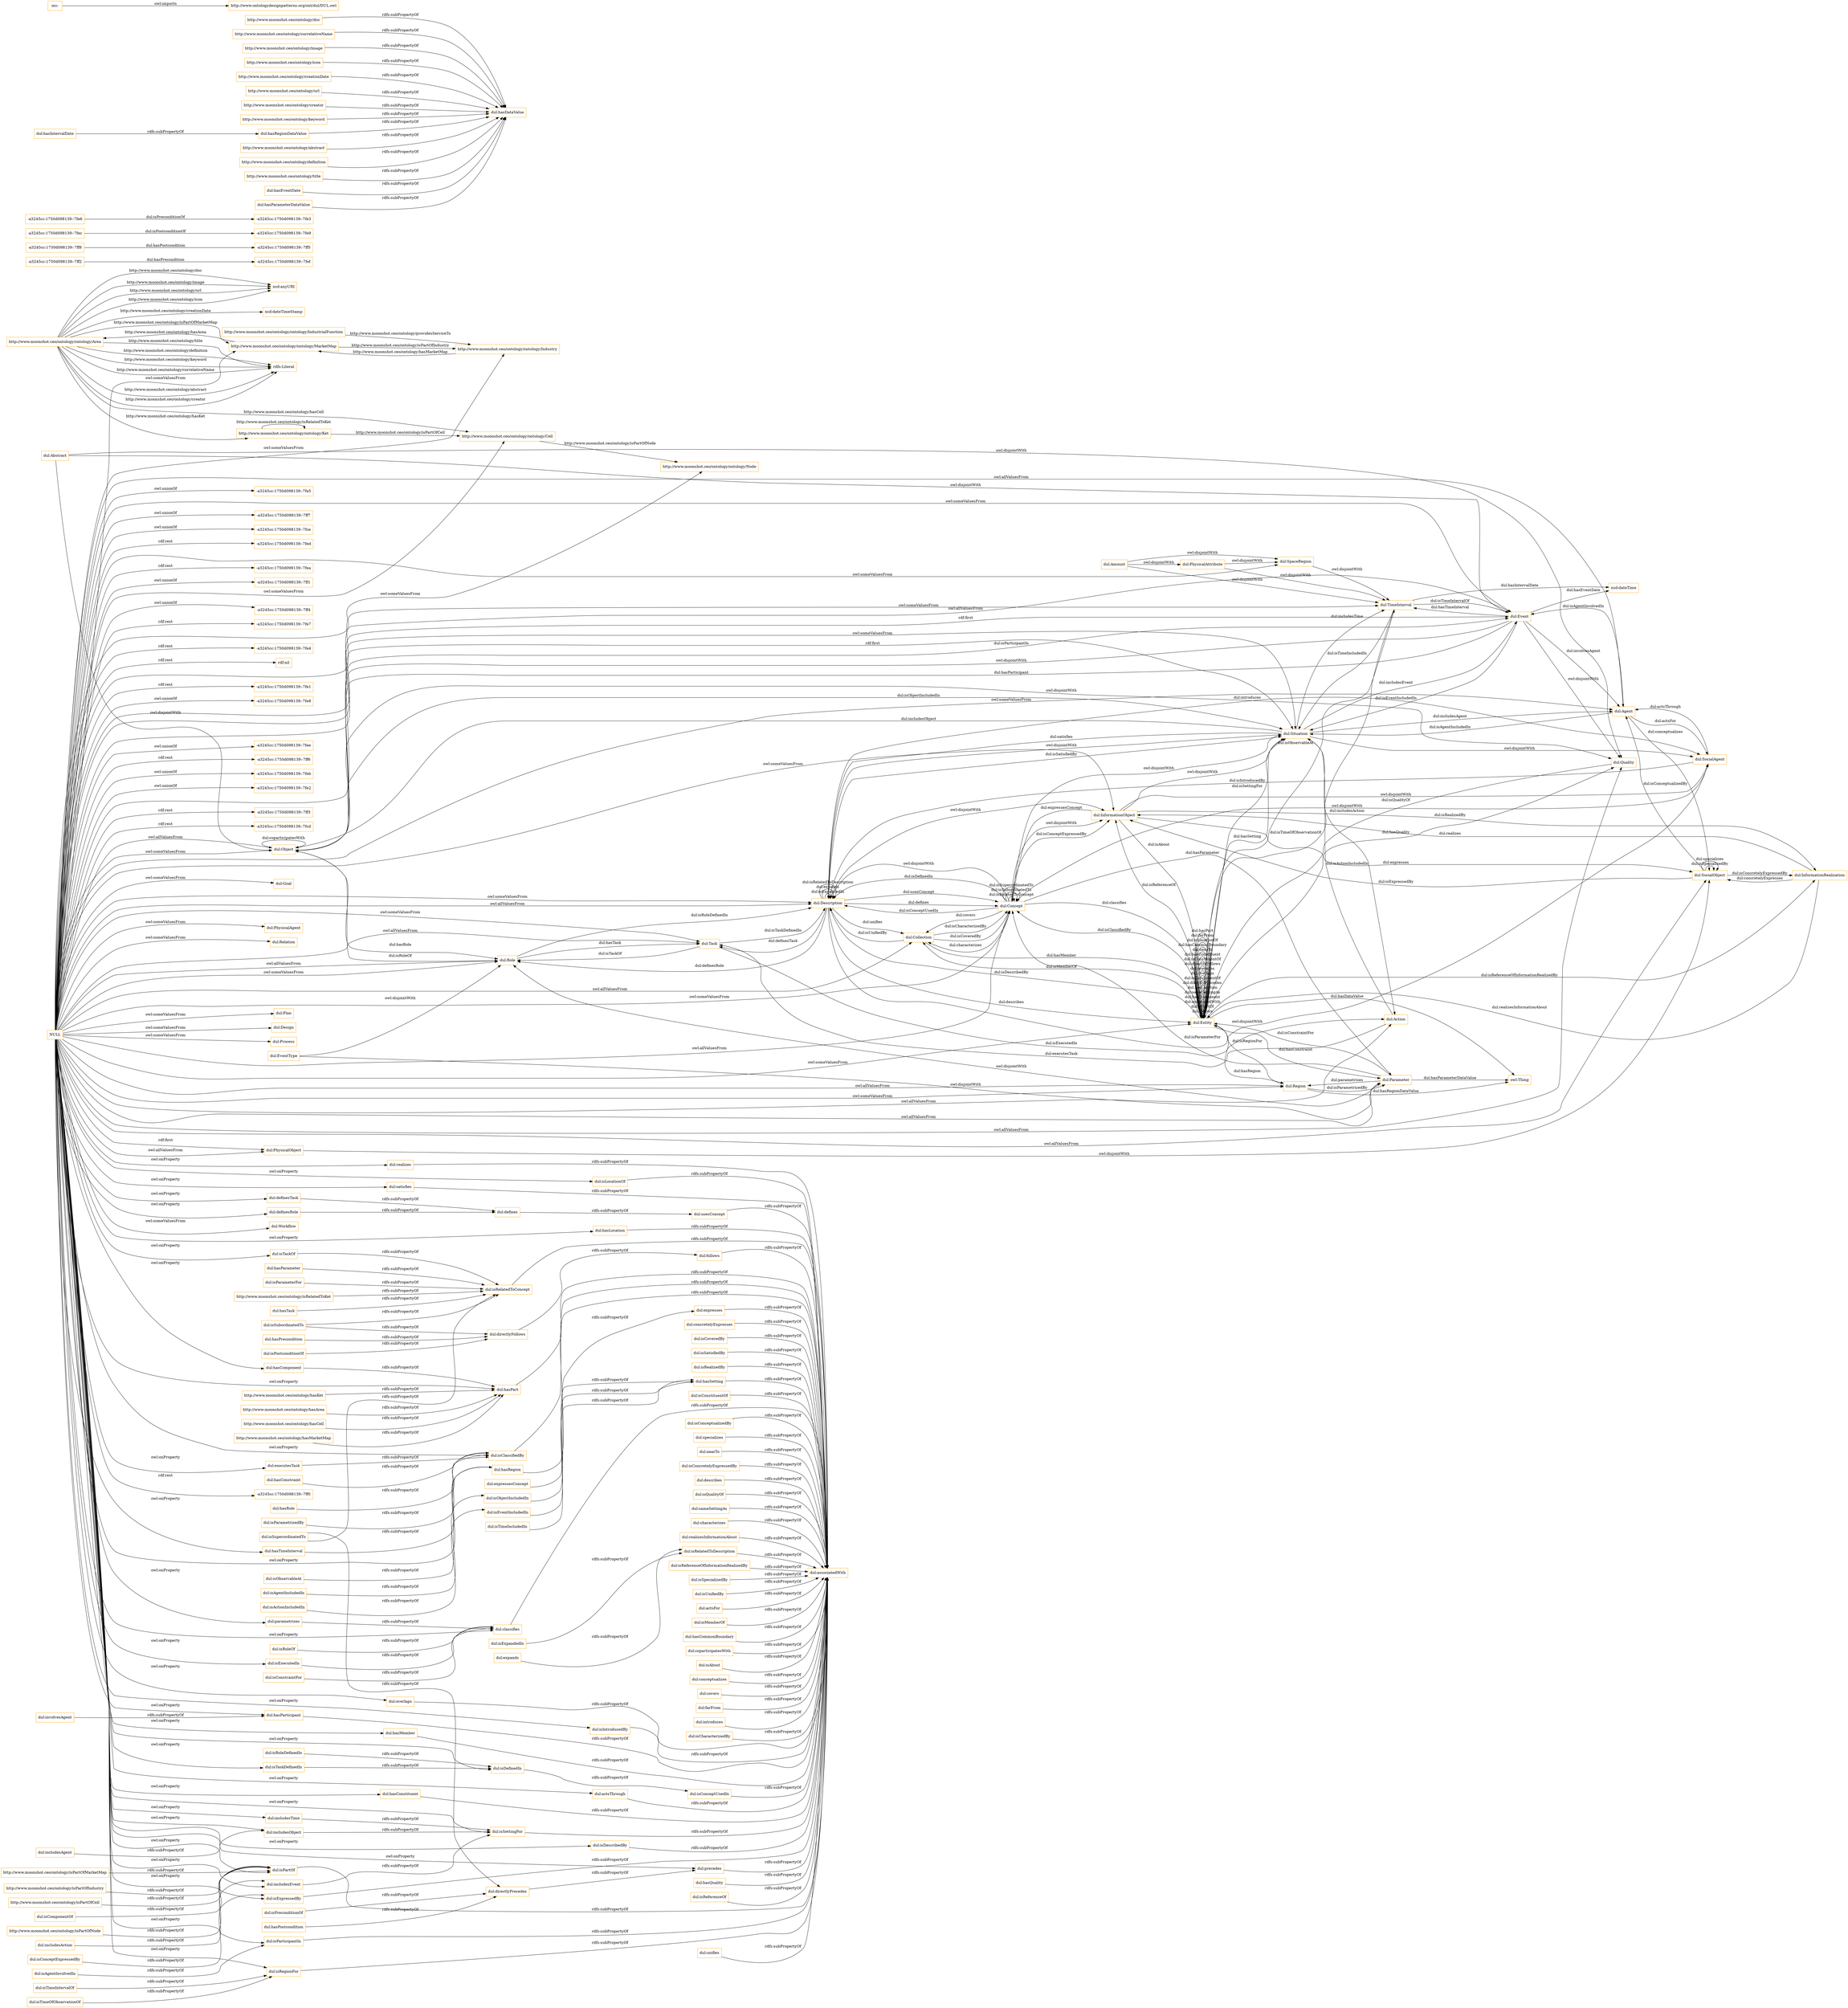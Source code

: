 digraph ar2dtool_diagram { 
rankdir=LR;
size="1501"
node [shape = rectangle, color="orange"]; "http://www.moonshot.ceo/ontology/ontology/Node" "http://www.moonshot.ceo/ontology/ontology/MarketMap" "http://www.moonshot.ceo/ontology/ontology/Ket" "http://www.moonshot.ceo/ontology/ontology/Industry" "http://www.moonshot.ceo/ontology/ontology/IndustrialFunction" "http://www.moonshot.ceo/ontology/ontology/Cell" "http://www.moonshot.ceo/ontology/ontology/Area" "dul:Goal" "dul:EventType" "dul:Object" "-a3245cc:1750d098139:-7ff2" "dul:Description" "dul:PhysicalAgent" "dul:Relation" "dul:Role" "dul:Entity" "-a3245cc:1750d098139:-7ff5" "dul:Situation" "-a3245cc:1750d098139:-7fe9" "dul:Abstract" "dul:Amount" "-a3245cc:1750d098139:-7fe3" "dul:Plan" "dul:Design" "dul:Process" "dul:Task" "dul:Quality" "dul:Action" "dul:SocialAgent" "dul:Agent" "-a3245cc:1750d098139:-7fec" "dul:Parameter" "dul:SocialObject" "dul:Concept" "dul:Event" "dul:TimeInterval" "dul:SpaceRegion" "dul:PhysicalObject" "-a3245cc:1750d098139:-7fe6" "owl:Thing" "dul:InformationRealization" "dul:PhysicalAttribute" "dul:Workflow" "dul:InformationObject" "-a3245cc:1750d098139:-7ff8" "dul:Collection" "dul:Region" "-a3245cc:1750d098139:-7fef" ; /*classes style*/
	"dul:isRelatedToConcept" -> "dul:associatedWith" [ label = "rdfs:subPropertyOf" ];
	"dul:concretelyExpresses" -> "dul:associatedWith" [ label = "rdfs:subPropertyOf" ];
	"dul:hasRegion" -> "dul:associatedWith" [ label = "rdfs:subPropertyOf" ];
	"http://www.moonshot.ceo/ontology/hasCell" -> "dul:hasPart" [ label = "rdfs:subPropertyOf" ];
	"dul:includesEvent" -> "dul:isSettingFor" [ label = "rdfs:subPropertyOf" ];
	"dul:isConstraintFor" -> "dul:classifies" [ label = "rdfs:subPropertyOf" ];
	"dul:overlaps" -> "dul:associatedWith" [ label = "rdfs:subPropertyOf" ];
	"dul:isRegionFor" -> "dul:associatedWith" [ label = "rdfs:subPropertyOf" ];
	"dul:isCoveredBy" -> "dul:associatedWith" [ label = "rdfs:subPropertyOf" ];
	"dul:PhysicalAttribute" -> "dul:TimeInterval" [ label = "owl:disjointWith" ];
	"dul:PhysicalAttribute" -> "dul:SpaceRegion" [ label = "owl:disjointWith" ];
	"dul:hasConstraint" -> "dul:isClassifiedBy" [ label = "rdfs:subPropertyOf" ];
	"dul:isSettingFor" -> "dul:associatedWith" [ label = "rdfs:subPropertyOf" ];
	"dul:isSatisfiedBy" -> "dul:associatedWith" [ label = "rdfs:subPropertyOf" ];
	"http://www.moonshot.ceo/ontology/hasMarketMap" -> "dul:hasPart" [ label = "rdfs:subPropertyOf" ];
	"dul:isIntroducedBy" -> "dul:associatedWith" [ label = "rdfs:subPropertyOf" ];
	"dul:Description" -> "dul:SocialAgent" [ label = "owl:disjointWith" ];
	"dul:Description" -> "dul:Situation" [ label = "owl:disjointWith" ];
	"dul:Description" -> "dul:InformationObject" [ label = "owl:disjointWith" ];
	"http://www.moonshot.ceo/ontology/doc" -> "dul:hasDataValue" [ label = "rdfs:subPropertyOf" ];
	"dul:isConceptExpressedBy" -> "dul:isExpressedBy" [ label = "rdfs:subPropertyOf" ];
	"dul:Concept" -> "dul:InformationObject" [ label = "owl:disjointWith" ];
	"dul:Concept" -> "dul:Description" [ label = "owl:disjointWith" ];
	"dul:Concept" -> "dul:Situation" [ label = "owl:disjointWith" ];
	"dul:Concept" -> "dul:SocialAgent" [ label = "owl:disjointWith" ];
	"dul:Object" -> "dul:Quality" [ label = "owl:disjointWith" ];
	"dul:isParameterFor" -> "dul:isRelatedToConcept" [ label = "rdfs:subPropertyOf" ];
	"http://www.moonshot.ceo/ontology/correlativeName" -> "dul:hasDataValue" [ label = "rdfs:subPropertyOf" ];
	"dul:isRealizedBy" -> "dul:associatedWith" [ label = "rdfs:subPropertyOf" ];
	"dul:isRoleOf" -> "dul:classifies" [ label = "rdfs:subPropertyOf" ];
	"dul:hasMember" -> "dul:associatedWith" [ label = "rdfs:subPropertyOf" ];
	"dul:expresses" -> "dul:associatedWith" [ label = "rdfs:subPropertyOf" ];
	"dul:includesAction" -> "dul:includesEvent" [ label = "rdfs:subPropertyOf" ];
	"dul:isRoleDefinedIn" -> "dul:isDefinedIn" [ label = "rdfs:subPropertyOf" ];
	"dul:isActionIncludedIn" -> "dul:isEventIncludedIn" [ label = "rdfs:subPropertyOf" ];
	"http://www.moonshot.ceo/ontology/image" -> "dul:hasDataValue" [ label = "rdfs:subPropertyOf" ];
	"http://www.moonshot.ceo/ontology/icon" -> "dul:hasDataValue" [ label = "rdfs:subPropertyOf" ];
	"dul:InformationObject" -> "dul:SocialAgent" [ label = "owl:disjointWith" ];
	"dul:InformationObject" -> "dul:Situation" [ label = "owl:disjointWith" ];
	"dul:hasPostcondition" -> "dul:directlyPrecedes" [ label = "rdfs:subPropertyOf" ];
	"dul:isConstituentOf" -> "dul:associatedWith" [ label = "rdfs:subPropertyOf" ];
	"dul:actsThrough" -> "dul:associatedWith" [ label = "rdfs:subPropertyOf" ];
	"http://www.moonshot.ceo/ontology/hasKet" -> "dul:hasPart" [ label = "rdfs:subPropertyOf" ];
	"dul:isEventIncludedIn" -> "dul:hasSetting" [ label = "rdfs:subPropertyOf" ];
	"http://www.moonshot.ceo/ontology/isPartOfNode" -> "dul:isPartOf" [ label = "rdfs:subPropertyOf" ];
	"dul:Parameter" -> "dul:Role" [ label = "owl:disjointWith" ];
	"dul:isConceptualizedBy" -> "dul:associatedWith" [ label = "rdfs:subPropertyOf" ];
	"dul:precedes" -> "dul:associatedWith" [ label = "rdfs:subPropertyOf" ];
	"http://www.moonshot.ceo/ontology/creationDate" -> "dul:hasDataValue" [ label = "rdfs:subPropertyOf" ];
	"dul:isPreconditionOf" -> "dul:directlyPrecedes" [ label = "rdfs:subPropertyOf" ];
	"dul:specializes" -> "dul:associatedWith" [ label = "rdfs:subPropertyOf" ];
	"dul:isDefinedIn" -> "dul:isConceptUsedIn" [ label = "rdfs:subPropertyOf" ];
	"dul:nearTo" -> "dul:associatedWith" [ label = "rdfs:subPropertyOf" ];
	"dul:Event" -> "dul:Quality" [ label = "owl:disjointWith" ];
	"dul:Event" -> "dul:Object" [ label = "owl:disjointWith" ];
	"dul:hasRole" -> "dul:isClassifiedBy" [ label = "rdfs:subPropertyOf" ];
	"dul:isExpressedBy" -> "dul:associatedWith" [ label = "rdfs:subPropertyOf" ];
	"http://www.moonshot.ceo/ontology/isRelatedToKet" -> "dul:isRelatedToConcept" [ label = "rdfs:subPropertyOf" ];
	"dul:isConcretelyExpressedBy" -> "dul:associatedWith" [ label = "rdfs:subPropertyOf" ];
	"dul:describes" -> "dul:associatedWith" [ label = "rdfs:subPropertyOf" ];
	"dul:isQualityOf" -> "dul:associatedWith" [ label = "rdfs:subPropertyOf" ];
	"dul:PhysicalObject" -> "dul:SocialObject" [ label = "owl:disjointWith" ];
	"dul:hasConstituent" -> "dul:associatedWith" [ label = "rdfs:subPropertyOf" ];
	"dul:sameSettingAs" -> "dul:associatedWith" [ label = "rdfs:subPropertyOf" ];
	"dul:Situation" -> "dul:SocialAgent" [ label = "owl:disjointWith" ];
	"dul:EventType" -> "dul:Role" [ label = "owl:disjointWith" ];
	"dul:EventType" -> "dul:Parameter" [ label = "owl:disjointWith" ];
	"dul:characterizes" -> "dul:associatedWith" [ label = "rdfs:subPropertyOf" ];
	"dul:hasTask" -> "dul:isRelatedToConcept" [ label = "rdfs:subPropertyOf" ];
	"dul:directlyPrecedes" -> "dul:precedes" [ label = "rdfs:subPropertyOf" ];
	"dul:isTaskOf" -> "dul:isRelatedToConcept" [ label = "rdfs:subPropertyOf" ];
	"dul:isDescribedBy" -> "dul:associatedWith" [ label = "rdfs:subPropertyOf" ];
	"dul:isParticipantIn" -> "dul:associatedWith" [ label = "rdfs:subPropertyOf" ];
	"http://www.moonshot.ceo/ontology/isPartOfMarketMap" -> "dul:isPartOf" [ label = "rdfs:subPropertyOf" ];
	"dul:isSuperordinatedTo" -> "dul:isRelatedToConcept" [ label = "rdfs:subPropertyOf" ];
	"dul:isSuperordinatedTo" -> "dul:directlyPrecedes" [ label = "rdfs:subPropertyOf" ];
	"dul:realizesInformationAbout" -> "dul:associatedWith" [ label = "rdfs:subPropertyOf" ];
	"ms:" -> "http://www.ontologydesignpatterns.org/ont/dul/DUL.owl" [ label = "owl:imports" ];
	"dul:isRelatedToDescription" -> "dul:associatedWith" [ label = "rdfs:subPropertyOf" ];
	"dul:isReferenceOfInformationRealizedBy" -> "dul:associatedWith" [ label = "rdfs:subPropertyOf" ];
	"http://www.moonshot.ceo/ontology/url" -> "dul:hasDataValue" [ label = "rdfs:subPropertyOf" ];
	"dul:isSpecializedBy" -> "dul:associatedWith" [ label = "rdfs:subPropertyOf" ];
	"dul:isUnifiedBy" -> "dul:associatedWith" [ label = "rdfs:subPropertyOf" ];
	"dul:hasSetting" -> "dul:associatedWith" [ label = "rdfs:subPropertyOf" ];
	"dul:involvesAgent" -> "dul:hasParticipant" [ label = "rdfs:subPropertyOf" ];
	"dul:isTimeIncludedIn" -> "dul:hasSetting" [ label = "rdfs:subPropertyOf" ];
	"dul:isPostconditionOf" -> "dul:directlyFollows" [ label = "rdfs:subPropertyOf" ];
	"dul:includesObject" -> "dul:isSettingFor" [ label = "rdfs:subPropertyOf" ];
	"NULL" -> "dul:executesTask" [ label = "owl:onProperty" ];
	"NULL" -> "dul:Event" [ label = "owl:allValuesFrom" ];
	"NULL" -> "-a3245cc:1750d098139:-7ff0" [ label = "rdf:rest" ];
	"NULL" -> "dul:isExpressedBy" [ label = "owl:onProperty" ];
	"NULL" -> "dul:Agent" [ label = "owl:allValuesFrom" ];
	"NULL" -> "dul:Region" [ label = "owl:allValuesFrom" ];
	"NULL" -> "http://www.moonshot.ceo/ontology/ontology/MarketMap" [ label = "owl:someValuesFrom" ];
	"NULL" -> "-a3245cc:1750d098139:-7fe5" [ label = "owl:unionOf" ];
	"NULL" -> "dul:isDefinedIn" [ label = "owl:onProperty" ];
	"NULL" -> "dul:hasPart" [ label = "owl:onProperty" ];
	"NULL" -> "dul:realizes" [ label = "owl:onProperty" ];
	"NULL" -> "dul:Situation" [ label = "owl:someValuesFrom" ];
	"NULL" -> "-a3245cc:1750d098139:-7ff7" [ label = "owl:unionOf" ];
	"NULL" -> "-a3245cc:1750d098139:-7fce" [ label = "owl:unionOf" ];
	"NULL" -> "-a3245cc:1750d098139:-7fed" [ label = "rdf:rest" ];
	"NULL" -> "dul:PhysicalObject" [ label = "owl:allValuesFrom" ];
	"NULL" -> "dul:isRegionFor" [ label = "owl:onProperty" ];
	"NULL" -> "dul:isLocationOf" [ label = "owl:onProperty" ];
	"NULL" -> "http://www.moonshot.ceo/ontology/ontology/Cell" [ label = "owl:someValuesFrom" ];
	"NULL" -> "dul:Event" [ label = "rdf:first" ];
	"NULL" -> "-a3245cc:1750d098139:-7fea" [ label = "rdf:rest" ];
	"NULL" -> "dul:PhysicalAgent" [ label = "owl:someValuesFrom" ];
	"NULL" -> "dul:Process" [ label = "owl:someValuesFrom" ];
	"NULL" -> "-a3245cc:1750d098139:-7ff1" [ label = "owl:unionOf" ];
	"NULL" -> "dul:hasConstituent" [ label = "owl:onProperty" ];
	"NULL" -> "dul:hasComponent" [ label = "owl:onProperty" ];
	"NULL" -> "dul:hasTimeInterval" [ label = "owl:onProperty" ];
	"NULL" -> "dul:Task" [ label = "owl:someValuesFrom" ];
	"NULL" -> "dul:definesRole" [ label = "owl:onProperty" ];
	"NULL" -> "dul:hasMember" [ label = "owl:onProperty" ];
	"NULL" -> "-a3245cc:1750d098139:-7ff4" [ label = "owl:unionOf" ];
	"NULL" -> "dul:Action" [ label = "owl:allValuesFrom" ];
	"NULL" -> "dul:SocialObject" [ label = "owl:allValuesFrom" ];
	"NULL" -> "dul:Description" [ label = "owl:someValuesFrom" ];
	"NULL" -> "dul:hasParticipant" [ label = "owl:onProperty" ];
	"NULL" -> "dul:Goal" [ label = "owl:someValuesFrom" ];
	"NULL" -> "dul:isClassifiedBy" [ label = "owl:onProperty" ];
	"NULL" -> "dul:Object" [ label = "owl:allValuesFrom" ];
	"NULL" -> "dul:isPartOf" [ label = "owl:onProperty" ];
	"NULL" -> "-a3245cc:1750d098139:-7fe7" [ label = "rdf:rest" ];
	"NULL" -> "dul:Region" [ label = "owl:someValuesFrom" ];
	"NULL" -> "dul:satisfies" [ label = "owl:onProperty" ];
	"NULL" -> "dul:includesObject" [ label = "owl:onProperty" ];
	"NULL" -> "dul:Concept" [ label = "owl:allValuesFrom" ];
	"NULL" -> "dul:Workflow" [ label = "owl:someValuesFrom" ];
	"NULL" -> "dul:PhysicalObject" [ label = "rdf:first" ];
	"NULL" -> "http://www.moonshot.ceo/ontology/ontology/Node" [ label = "owl:someValuesFrom" ];
	"NULL" -> "-a3245cc:1750d098139:-7fe4" [ label = "rdf:rest" ];
	"NULL" -> "rdf:nil" [ label = "rdf:rest" ];
	"NULL" -> "dul:Collection" [ label = "owl:allValuesFrom" ];
	"NULL" -> "dul:parametrizes" [ label = "owl:onProperty" ];
	"NULL" -> "dul:Situation" [ label = "rdf:first" ];
	"NULL" -> "dul:Object" [ label = "owl:someValuesFrom" ];
	"NULL" -> "-a3245cc:1750d098139:-7fe1" [ label = "rdf:rest" ];
	"NULL" -> "dul:classifies" [ label = "owl:onProperty" ];
	"NULL" -> "dul:TimeInterval" [ label = "owl:someValuesFrom" ];
	"NULL" -> "http://www.moonshot.ceo/ontology/ontology/Industry" [ label = "owl:someValuesFrom" ];
	"NULL" -> "-a3245cc:1750d098139:-7fe8" [ label = "owl:unionOf" ];
	"NULL" -> "dul:Event" [ label = "owl:someValuesFrom" ];
	"NULL" -> "dul:overlaps" [ label = "owl:onProperty" ];
	"NULL" -> "dul:Design" [ label = "owl:someValuesFrom" ];
	"NULL" -> "dul:includesTime" [ label = "owl:onProperty" ];
	"NULL" -> "dul:Agent" [ label = "owl:someValuesFrom" ];
	"NULL" -> "dul:Plan" [ label = "owl:someValuesFrom" ];
	"NULL" -> "dul:SpaceRegion" [ label = "owl:someValuesFrom" ];
	"NULL" -> "dul:Relation" [ label = "owl:someValuesFrom" ];
	"NULL" -> "dul:Role" [ label = "owl:allValuesFrom" ];
	"NULL" -> "dul:definesTask" [ label = "owl:onProperty" ];
	"NULL" -> "dul:isParticipantIn" [ label = "owl:onProperty" ];
	"NULL" -> "dul:Quality" [ label = "owl:allValuesFrom" ];
	"NULL" -> "dul:Description" [ label = "owl:allValuesFrom" ];
	"NULL" -> "dul:actsThrough" [ label = "owl:onProperty" ];
	"NULL" -> "dul:Parameter" [ label = "owl:allValuesFrom" ];
	"NULL" -> "dul:hasLocation" [ label = "owl:onProperty" ];
	"NULL" -> "dul:Task" [ label = "owl:allValuesFrom" ];
	"NULL" -> "dul:precedes" [ label = "owl:onProperty" ];
	"NULL" -> "dul:Role" [ label = "owl:someValuesFrom" ];
	"NULL" -> "dul:hasRegion" [ label = "owl:onProperty" ];
	"NULL" -> "dul:isExecutedIn" [ label = "owl:onProperty" ];
	"NULL" -> "-a3245cc:1750d098139:-7fee" [ label = "owl:unionOf" ];
	"NULL" -> "dul:isTaskOf" [ label = "owl:onProperty" ];
	"NULL" -> "dul:isDescribedBy" [ label = "owl:onProperty" ];
	"NULL" -> "-a3245cc:1750d098139:-7ff6" [ label = "rdf:rest" ];
	"NULL" -> "-a3245cc:1750d098139:-7feb" [ label = "owl:unionOf" ];
	"NULL" -> "dul:InformationObject" [ label = "owl:someValuesFrom" ];
	"NULL" -> "-a3245cc:1750d098139:-7fe2" [ label = "owl:unionOf" ];
	"NULL" -> "dul:isSettingFor" [ label = "owl:onProperty" ];
	"NULL" -> "dul:isTaskDefinedIn" [ label = "owl:onProperty" ];
	"NULL" -> "dul:includesEvent" [ label = "owl:onProperty" ];
	"NULL" -> "dul:isIntroducedBy" [ label = "owl:onProperty" ];
	"NULL" -> "dul:Entity" [ label = "owl:someValuesFrom" ];
	"NULL" -> "dul:Concept" [ label = "owl:someValuesFrom" ];
	"NULL" -> "-a3245cc:1750d098139:-7ff3" [ label = "rdf:rest" ];
	"NULL" -> "-a3245cc:1750d098139:-7fcd" [ label = "rdf:rest" ];
	"dul:expressesConcept" -> "dul:expresses" [ label = "rdfs:subPropertyOf" ];
	"dul:executesTask" -> "dul:isClassifiedBy" [ label = "rdfs:subPropertyOf" ];
	"dul:isAgentIncludedIn" -> "dul:isObjectIncludedIn" [ label = "rdfs:subPropertyOf" ];
	"dul:expands" -> "dul:isRelatedToDescription" [ label = "rdfs:subPropertyOf" ];
	"dul:includesAgent" -> "dul:includesObject" [ label = "rdfs:subPropertyOf" ];
	"dul:classifies" -> "dul:associatedWith" [ label = "rdfs:subPropertyOf" ];
	"dul:actsFor" -> "dul:associatedWith" [ label = "rdfs:subPropertyOf" ];
	"http://www.moonshot.ceo/ontology/isPartOfIndustry" -> "dul:isPartOf" [ label = "rdfs:subPropertyOf" ];
	"http://www.moonshot.ceo/ontology/creator" -> "dul:hasDataValue" [ label = "rdfs:subPropertyOf" ];
	"dul:isObjectIncludedIn" -> "dul:hasSetting" [ label = "rdfs:subPropertyOf" ];
	"dul:hasPrecondition" -> "dul:directlyFollows" [ label = "rdfs:subPropertyOf" ];
	"dul:isMemberOf" -> "dul:associatedWith" [ label = "rdfs:subPropertyOf" ];
	"dul:hasCommonBoundary" -> "dul:associatedWith" [ label = "rdfs:subPropertyOf" ];
	"dul:realizes" -> "dul:associatedWith" [ label = "rdfs:subPropertyOf" ];
	"dul:directlyFollows" -> "dul:follows" [ label = "rdfs:subPropertyOf" ];
	"dul:follows" -> "dul:associatedWith" [ label = "rdfs:subPropertyOf" ];
	"dul:isExecutedIn" -> "dul:classifies" [ label = "rdfs:subPropertyOf" ];
	"http://www.moonshot.ceo/ontology/keyword" -> "dul:hasDataValue" [ label = "rdfs:subPropertyOf" ];
	"dul:hasRegionDataValue" -> "dul:hasDataValue" [ label = "rdfs:subPropertyOf" ];
	"dul:coparticipatesWith" -> "dul:associatedWith" [ label = "rdfs:subPropertyOf" ];
	"http://www.moonshot.ceo/ontology/abstract" -> "dul:hasDataValue" [ label = "rdfs:subPropertyOf" ];
	"dul:isAbout" -> "dul:associatedWith" [ label = "rdfs:subPropertyOf" ];
	"dul:hasLocation" -> "dul:associatedWith" [ label = "rdfs:subPropertyOf" ];
	"dul:isTimeIntervalOf" -> "dul:isRegionFor" [ label = "rdfs:subPropertyOf" ];
	"dul:isTaskDefinedIn" -> "dul:isDefinedIn" [ label = "rdfs:subPropertyOf" ];
	"dul:defines" -> "dul:usesConcept" [ label = "rdfs:subPropertyOf" ];
	"dul:conceptualizes" -> "dul:associatedWith" [ label = "rdfs:subPropertyOf" ];
	"dul:hasPart" -> "dul:associatedWith" [ label = "rdfs:subPropertyOf" ];
	"dul:hasParticipant" -> "dul:associatedWith" [ label = "rdfs:subPropertyOf" ];
	"http://www.moonshot.ceo/ontology/isPartOfCell" -> "dul:isPartOf" [ label = "rdfs:subPropertyOf" ];
	"dul:covers" -> "dul:associatedWith" [ label = "rdfs:subPropertyOf" ];
	"dul:includesTime" -> "dul:isSettingFor" [ label = "rdfs:subPropertyOf" ];
	"dul:hasIntervalDate" -> "dul:hasRegionDataValue" [ label = "rdfs:subPropertyOf" ];
	"http://www.moonshot.ceo/ontology/definition" -> "dul:hasDataValue" [ label = "rdfs:subPropertyOf" ];
	"dul:farFrom" -> "dul:associatedWith" [ label = "rdfs:subPropertyOf" ];
	"http://www.moonshot.ceo/ontology/title" -> "dul:hasDataValue" [ label = "rdfs:subPropertyOf" ];
	"dul:hasComponent" -> "dul:hasPart" [ label = "rdfs:subPropertyOf" ];
	"dul:usesConcept" -> "dul:associatedWith" [ label = "rdfs:subPropertyOf" ];
	"dul:isLocationOf" -> "dul:associatedWith" [ label = "rdfs:subPropertyOf" ];
	"dul:hasEventDate" -> "dul:hasDataValue" [ label = "rdfs:subPropertyOf" ];
	"dul:hasTimeInterval" -> "dul:hasRegion" [ label = "rdfs:subPropertyOf" ];
	"dul:introduces" -> "dul:associatedWith" [ label = "rdfs:subPropertyOf" ];
	"dul:definesRole" -> "dul:defines" [ label = "rdfs:subPropertyOf" ];
	"dul:satisfies" -> "dul:associatedWith" [ label = "rdfs:subPropertyOf" ];
	"dul:Abstract" -> "dul:Quality" [ label = "owl:disjointWith" ];
	"dul:Abstract" -> "dul:Object" [ label = "owl:disjointWith" ];
	"dul:Abstract" -> "dul:Event" [ label = "owl:disjointWith" ];
	"dul:isAgentInvolvedIn" -> "dul:isParticipantIn" [ label = "rdfs:subPropertyOf" ];
	"dul:isCharacterizedBy" -> "dul:associatedWith" [ label = "rdfs:subPropertyOf" ];
	"dul:hasQuality" -> "dul:associatedWith" [ label = "rdfs:subPropertyOf" ];
	"http://www.moonshot.ceo/ontology/hasArea" -> "dul:hasPart" [ label = "rdfs:subPropertyOf" ];
	"dul:isParametrizedBy" -> "dul:isClassifiedBy" [ label = "rdfs:subPropertyOf" ];
	"dul:SpaceRegion" -> "dul:TimeInterval" [ label = "owl:disjointWith" ];
	"dul:isTimeOfObservationOf" -> "dul:isRegionFor" [ label = "rdfs:subPropertyOf" ];
	"dul:isConceptUsedIn" -> "dul:associatedWith" [ label = "rdfs:subPropertyOf" ];
	"dul:hasParameter" -> "dul:isRelatedToConcept" [ label = "rdfs:subPropertyOf" ];
	"dul:hasParameterDataValue" -> "dul:hasDataValue" [ label = "rdfs:subPropertyOf" ];
	"dul:definesTask" -> "dul:defines" [ label = "rdfs:subPropertyOf" ];
	"dul:isPartOf" -> "dul:associatedWith" [ label = "rdfs:subPropertyOf" ];
	"dul:isReferenceOf" -> "dul:associatedWith" [ label = "rdfs:subPropertyOf" ];
	"dul:isSubordinatedTo" -> "dul:isRelatedToConcept" [ label = "rdfs:subPropertyOf" ];
	"dul:isSubordinatedTo" -> "dul:directlyFollows" [ label = "rdfs:subPropertyOf" ];
	"dul:isClassifiedBy" -> "dul:associatedWith" [ label = "rdfs:subPropertyOf" ];
	"dul:isExpandedIn" -> "dul:isRelatedToDescription" [ label = "rdfs:subPropertyOf" ];
	"dul:parametrizes" -> "dul:classifies" [ label = "rdfs:subPropertyOf" ];
	"dul:unifies" -> "dul:associatedWith" [ label = "rdfs:subPropertyOf" ];
	"dul:isObservableAt" -> "dul:hasRegion" [ label = "rdfs:subPropertyOf" ];
	"dul:Amount" -> "dul:TimeInterval" [ label = "owl:disjointWith" ];
	"dul:Amount" -> "dul:SpaceRegion" [ label = "owl:disjointWith" ];
	"dul:Amount" -> "dul:PhysicalAttribute" [ label = "owl:disjointWith" ];
	"dul:isComponentOf" -> "dul:isPartOf" [ label = "rdfs:subPropertyOf" ];
	"-a3245cc:1750d098139:-7ff2" -> "-a3245cc:1750d098139:-7fef" [ label = "dul:hasPrecondition" ];
	"http://www.moonshot.ceo/ontology/ontology/Area" -> "rdfs:Literal" [ label = "http://www.moonshot.ceo/ontology/keyword" ];
	"dul:Description" -> "dul:Role" [ label = "dul:definesRole" ];
	"dul:Entity" -> "dul:Entity" [ label = "dul:follows" ];
	"http://www.moonshot.ceo/ontology/ontology/Area" -> "rdfs:Literal" [ label = "http://www.moonshot.ceo/ontology/correlativeName" ];
	"dul:Action" -> "dul:Situation" [ label = "dul:isActionIncludedIn" ];
	"dul:TimeInterval" -> "xsd:dateTime" [ label = "dul:hasIntervalDate" ];
	"dul:Entity" -> "dul:Entity" [ label = "dul:isPartOf" ];
	"dul:SocialObject" -> "dul:InformationRealization" [ label = "dul:isConcretelyExpressedBy" ];
	"dul:Entity" -> "dul:Quality" [ label = "dul:hasQuality" ];
	"dul:Event" -> "dul:Situation" [ label = "dul:isEventIncludedIn" ];
	"dul:Description" -> "dul:Task" [ label = "dul:definesTask" ];
	"dul:Entity" -> "dul:Entity" [ label = "dul:associatedWith" ];
	"dul:Parameter" -> "dul:Entity" [ label = "dul:isConstraintFor" ];
	"dul:Agent" -> "dul:Event" [ label = "dul:isAgentInvolvedIn" ];
	"dul:SocialObject" -> "dul:Agent" [ label = "dul:isConceptualizedBy" ];
	"dul:Role" -> "dul:Task" [ label = "dul:hasTask" ];
	"http://www.moonshot.ceo/ontology/ontology/IndustrialFunction" -> "http://www.moonshot.ceo/ontology/ontology/Industry" [ label = "http://www.moonshot.ceo/ontology/providesServiceTo" ];
	"dul:Entity" -> "dul:Concept" [ label = "dul:isClassifiedBy" ];
	"dul:InformationObject" -> "dul:SocialObject" [ label = "dul:expresses" ];
	"dul:Entity" -> "dul:Entity" [ label = "dul:hasComponent" ];
	"dul:Object" -> "dul:Event" [ label = "dul:isParticipantIn" ];
	"dul:InformationObject" -> "dul:Concept" [ label = "dul:expressesConcept" ];
	"dul:Description" -> "dul:SocialAgent" [ label = "dul:introduces" ];
	"dul:Task" -> "dul:Description" [ label = "dul:isTaskDefinedIn" ];
	"dul:Agent" -> "dul:Situation" [ label = "dul:isAgentIncludedIn" ];
	"dul:Concept" -> "dul:Collection" [ label = "dul:characterizes" ];
	"dul:Concept" -> "dul:Concept" [ label = "dul:isRelatedToConcept" ];
	"dul:SocialObject" -> "dul:InformationObject" [ label = "dul:isExpressedBy" ];
	"dul:Concept" -> "dul:Description" [ label = "dul:isDefinedIn" ];
	"dul:Entity" -> "dul:Entity" [ label = "dul:sameSettingAs" ];
	"dul:Region" -> "owl:Thing" [ label = "dul:hasRegionDataValue" ];
	"dul:Concept" -> "dul:Entity" [ label = "dul:classifies" ];
	"dul:Concept" -> "dul:Concept" [ label = "dul:isSubordinatedTo" ];
	"dul:Entity" -> "dul:Collection" [ label = "dul:isMemberOf" ];
	"dul:Concept" -> "dul:Parameter" [ label = "dul:hasParameter" ];
	"dul:Concept" -> "dul:Collection" [ label = "dul:covers" ];
	"dul:TimeInterval" -> "dul:Event" [ label = "dul:isTimeIntervalOf" ];
	"dul:TimeInterval" -> "dul:Situation" [ label = "dul:isTimeIncludedIn" ];
	"dul:InformationRealization" -> "dul:Entity" [ label = "dul:realizesInformationAbout" ];
	"http://www.moonshot.ceo/ontology/ontology/Area" -> "rdfs:Literal" [ label = "http://www.moonshot.ceo/ontology/abstract" ];
	"dul:Event" -> "xsd:dateTime" [ label = "dul:hasEventDate" ];
	"dul:Entity" -> "dul:InformationRealization" [ label = "dul:isReferenceOfInformationRealizedBy" ];
	"dul:Collection" -> "dul:Description" [ label = "dul:isUnifiedBy" ];
	"dul:Entity" -> "dul:Entity" [ label = "dul:hasLocation" ];
	"dul:Entity" -> "dul:Entity" [ label = "dul:directlyPrecedes" ];
	"dul:Concept" -> "dul:Concept" [ label = "dul:isSuperordinatedTo" ];
	"dul:SocialAgent" -> "dul:Agent" [ label = "dul:actsThrough" ];
	"dul:Task" -> "dul:Role" [ label = "dul:isTaskOf" ];
	"dul:Description" -> "dul:Collection" [ label = "dul:unifies" ];
	"dul:InformationRealization" -> "dul:SocialObject" [ label = "dul:concretelyExpresses" ];
	"dul:Parameter" -> "dul:Concept" [ label = "dul:isParameterFor" ];
	"dul:Action" -> "dul:Task" [ label = "dul:executesTask" ];
	"dul:Entity" -> "dul:Entity" [ label = "dul:isComponentOf" ];
	"http://www.moonshot.ceo/ontology/ontology/Area" -> "xsd:anyURI" [ label = "http://www.moonshot.ceo/ontology/icon" ];
	"dul:Event" -> "dul:TimeInterval" [ label = "dul:hasTimeInterval" ];
	"http://www.moonshot.ceo/ontology/ontology/Ket" -> "http://www.moonshot.ceo/ontology/ontology/Ket" [ label = "http://www.moonshot.ceo/ontology/isRelatedToKet" ];
	"http://www.moonshot.ceo/ontology/ontology/Ket" -> "http://www.moonshot.ceo/ontology/ontology/Cell" [ label = "http://www.moonshot.ceo/ontology/isPartOfCell" ];
	"dul:Object" -> "dul:Role" [ label = "dul:hasRole" ];
	"dul:Agent" -> "dul:SocialAgent" [ label = "dul:actsFor" ];
	"dul:Entity" -> "dul:Entity" [ label = "dul:overlaps" ];
	"dul:Description" -> "dul:Description" [ label = "dul:isExpandedIn" ];
	"dul:Agent" -> "dul:SocialObject" [ label = "dul:conceptualizes" ];
	"dul:Situation" -> "dul:Event" [ label = "dul:includesEvent" ];
	"dul:InformationObject" -> "dul:Entity" [ label = "dul:isAbout" ];
	"http://www.moonshot.ceo/ontology/ontology/Area" -> "xsd:dateTimeStamp" [ label = "http://www.moonshot.ceo/ontology/creationDate" ];
	"-a3245cc:1750d098139:-7ff8" -> "-a3245cc:1750d098139:-7ff5" [ label = "dul:hasPostcondition" ];
	"dul:Entity" -> "dul:Entity" [ label = "dul:precedes" ];
	"dul:Entity" -> "dul:Parameter" [ label = "dul:hasConstraint" ];
	"dul:Event" -> "dul:Object" [ label = "dul:hasParticipant" ];
	"dul:Situation" -> "dul:Agent" [ label = "dul:includesAgent" ];
	"dul:Region" -> "dul:Entity" [ label = "dul:isRegionFor" ];
	"dul:Situation" -> "dul:Object" [ label = "dul:includesObject" ];
	"dul:Entity" -> "dul:TimeInterval" [ label = "dul:isObservableAt" ];
	"http://www.moonshot.ceo/ontology/ontology/Area" -> "http://www.moonshot.ceo/ontology/ontology/Ket" [ label = "http://www.moonshot.ceo/ontology/hasKet" ];
	"dul:Description" -> "dul:Description" [ label = "dul:expands" ];
	"dul:Situation" -> "dul:TimeInterval" [ label = "dul:includesTime" ];
	"dul:Object" -> "dul:Object" [ label = "dul:coparticipatesWith" ];
	"-a3245cc:1750d098139:-7fe6" -> "-a3245cc:1750d098139:-7fe3" [ label = "dul:isPreconditionOf" ];
	"dul:Region" -> "dul:Parameter" [ label = "dul:isParametrizedBy" ];
	"dul:Entity" -> "dul:Description" [ label = "dul:isDescribedBy" ];
	"dul:Collection" -> "dul:Concept" [ label = "dul:isCharacterizedBy" ];
	"dul:Role" -> "dul:Object" [ label = "dul:isRoleOf" ];
	"dul:Situation" -> "dul:Entity" [ label = "dul:isSettingFor" ];
	"http://www.moonshot.ceo/ontology/ontology/Area" -> "xsd:anyURI" [ label = "http://www.moonshot.ceo/ontology/doc" ];
	"dul:Entity" -> "dul:Entity" [ label = "dul:directlyFollows" ];
	"-a3245cc:1750d098139:-7fec" -> "-a3245cc:1750d098139:-7fe9" [ label = "dul:isPostconditionOf" ];
	"dul:Role" -> "dul:Description" [ label = "dul:isRoleDefinedIn" ];
	"http://www.moonshot.ceo/ontology/ontology/Area" -> "http://www.moonshot.ceo/ontology/ontology/MarketMap" [ label = "http://www.moonshot.ceo/ontology/isPartOfMarketMap" ];
	"dul:SocialObject" -> "dul:SocialObject" [ label = "dul:isSpecializedBy" ];
	"dul:Quality" -> "dul:Entity" [ label = "dul:isQualityOf" ];
	"dul:Situation" -> "dul:Action" [ label = "dul:includesAction" ];
	"dul:Description" -> "dul:Concept" [ label = "dul:usesConcept" ];
	"dul:Entity" -> "dul:Situation" [ label = "dul:hasSetting" ];
	"http://www.moonshot.ceo/ontology/ontology/Area" -> "rdfs:Literal" [ label = "http://www.moonshot.ceo/ontology/creator" ];
	"dul:TimeInterval" -> "dul:Entity" [ label = "dul:isTimeOfObservationOf" ];
	"http://www.moonshot.ceo/ontology/ontology/Area" -> "xsd:anyURI" [ label = "http://www.moonshot.ceo/ontology/image" ];
	"dul:Concept" -> "dul:InformationObject" [ label = "dul:isConceptExpressedBy" ];
	"dul:Task" -> "dul:Action" [ label = "dul:isExecutedIn" ];
	"dul:Event" -> "dul:Agent" [ label = "dul:involvesAgent" ];
	"dul:Object" -> "dul:Situation" [ label = "dul:isObjectIncludedIn" ];
	"dul:SocialAgent" -> "dul:Description" [ label = "dul:isIntroducedBy" ];
	"dul:Collection" -> "dul:Concept" [ label = "dul:isCoveredBy" ];
	"dul:Description" -> "dul:Entity" [ label = "dul:describes" ];
	"dul:Collection" -> "dul:Entity" [ label = "dul:hasMember" ];
	"http://www.moonshot.ceo/ontology/ontology/Cell" -> "http://www.moonshot.ceo/ontology/ontology/Node" [ label = "http://www.moonshot.ceo/ontology/isPartOfNode" ];
	"http://www.moonshot.ceo/ontology/ontology/Industry" -> "http://www.moonshot.ceo/ontology/ontology/MarketMap" [ label = "http://www.moonshot.ceo/ontology/hasMarketMap" ];
	"dul:Entity" -> "dul:Entity" [ label = "dul:isConstituentOf" ];
	"dul:Entity" -> "dul:Entity" [ label = "dul:hasConstituent" ];
	"dul:Entity" -> "owl:Thing" [ label = "dul:hasDataValue" ];
	"dul:Entity" -> "dul:Entity" [ label = "dul:nearTo" ];
	"dul:Concept" -> "dul:Description" [ label = "dul:isConceptUsedIn" ];
	"dul:Parameter" -> "owl:Thing" [ label = "dul:hasParameterDataValue" ];
	"http://www.moonshot.ceo/ontology/ontology/MarketMap" -> "http://www.moonshot.ceo/ontology/ontology/Area" [ label = "http://www.moonshot.ceo/ontology/hasArea" ];
	"dul:Description" -> "dul:Description" [ label = "dul:isRelatedToDescription" ];
	"dul:Entity" -> "dul:Entity" [ label = "dul:hasCommonBoundary" ];
	"http://www.moonshot.ceo/ontology/ontology/Area" -> "rdfs:Literal" [ label = "http://www.moonshot.ceo/ontology/title" ];
	"dul:Entity" -> "dul:Entity" [ label = "dul:isLocationOf" ];
	"dul:InformationRealization" -> "dul:InformationObject" [ label = "dul:realizes" ];
	"dul:InformationObject" -> "dul:InformationRealization" [ label = "dul:isRealizedBy" ];
	"http://www.moonshot.ceo/ontology/ontology/Area" -> "xsd:anyURI" [ label = "http://www.moonshot.ceo/ontology/url" ];
	"dul:SocialObject" -> "dul:SocialObject" [ label = "dul:specializes" ];
	"dul:Entity" -> "dul:Entity" [ label = "dul:farFrom" ];
	"dul:Parameter" -> "dul:Region" [ label = "dul:parametrizes" ];
	"dul:Entity" -> "dul:InformationObject" [ label = "dul:isReferenceOf" ];
	"http://www.moonshot.ceo/ontology/ontology/Area" -> "http://www.moonshot.ceo/ontology/ontology/Cell" [ label = "http://www.moonshot.ceo/ontology/hasCell" ];
	"dul:Description" -> "dul:Situation" [ label = "dul:isSatisfiedBy" ];
	"dul:Entity" -> "dul:Region" [ label = "dul:hasRegion" ];
	"http://www.moonshot.ceo/ontology/ontology/MarketMap" -> "http://www.moonshot.ceo/ontology/ontology/Industry" [ label = "http://www.moonshot.ceo/ontology/isPartOfIndustry" ];
	"http://www.moonshot.ceo/ontology/ontology/Area" -> "rdfs:Literal" [ label = "http://www.moonshot.ceo/ontology/definition" ];
	"dul:Entity" -> "dul:Entity" [ label = "dul:hasPart" ];
	"dul:Description" -> "dul:Concept" [ label = "dul:defines" ];
	"dul:Situation" -> "dul:Description" [ label = "dul:satisfies" ];

}
